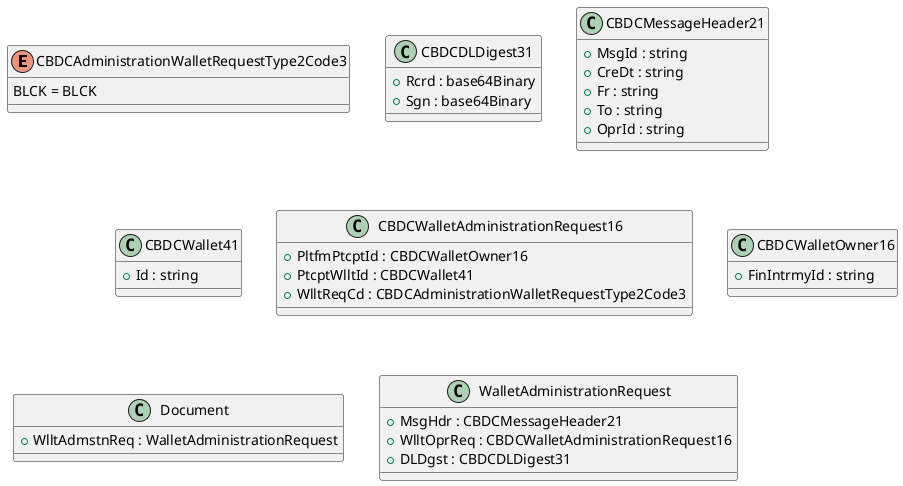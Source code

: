 @startuml

enum CBDCAdministrationWalletRequestType2Code3 {
    BLCK = BLCK
}
class CBDCDLDigest31 {
    +Rcrd : base64Binary
    +Sgn : base64Binary
}
class CBDCMessageHeader21 {
    +MsgId : string
    +CreDt : string
    +Fr : string
    +To : string
    +OprId : string
}
class CBDCWallet41 {
    +Id : string
}
class CBDCWalletAdministrationRequest16 {
    +PltfmPtcptId : CBDCWalletOwner16
    +PtcptWlltId : CBDCWallet41
    +WlltReqCd : CBDCAdministrationWalletRequestType2Code3
}
class CBDCWalletOwner16 {
    +FinIntrmyId : string
}
class Document {
    +WlltAdmstnReq : WalletAdministrationRequest
}
class WalletAdministrationRequest {
    +MsgHdr : CBDCMessageHeader21
    +WlltOprReq : CBDCWalletAdministrationRequest16
    +DLDgst : CBDCDLDigest31
}

@enduml

